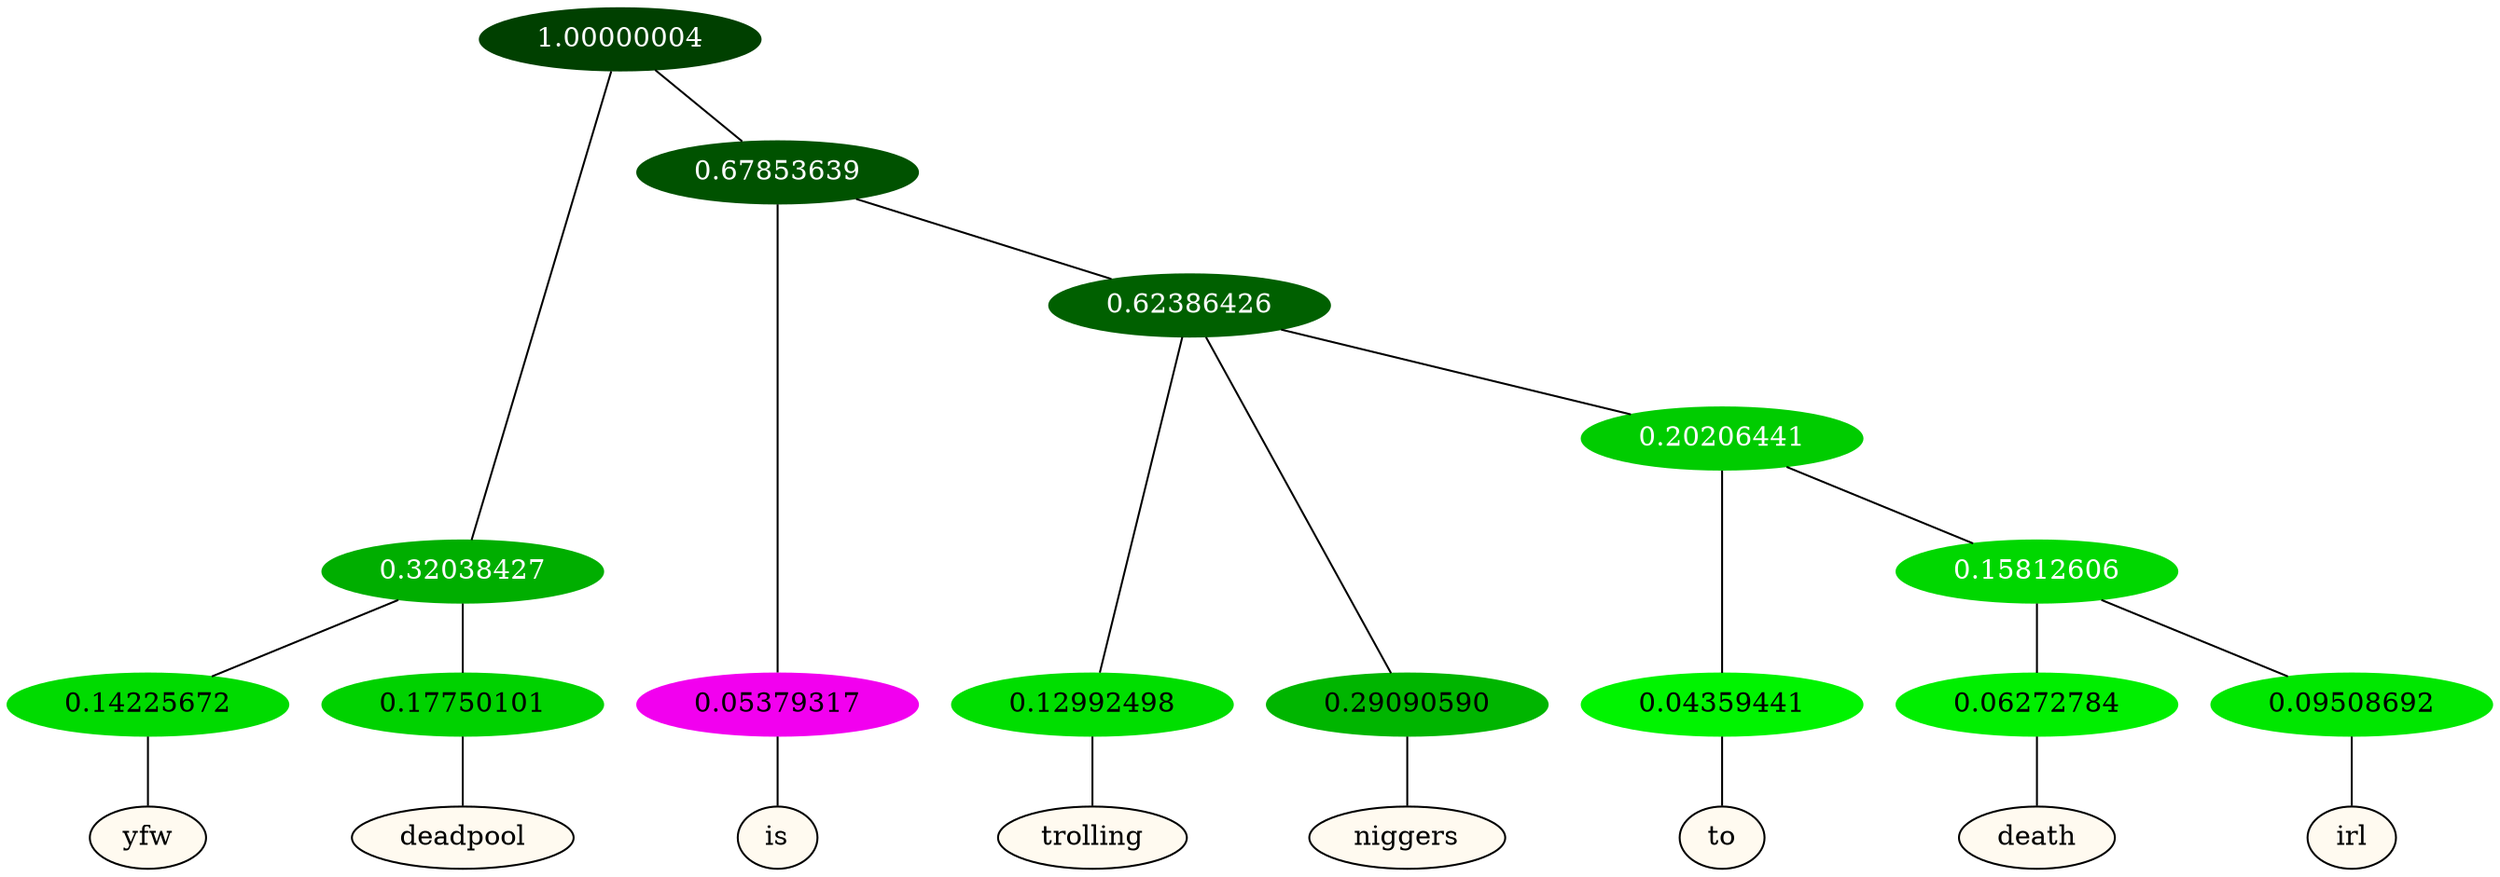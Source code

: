 graph {
	node [format=png height=0.15 nodesep=0.001 ordering=out overlap=prism overlap_scaling=0.01 ranksep=0.001 ratio=0.2 style=filled width=0.15]
	{
		rank=same
		a_w_3 [label=yfw color=black fillcolor=floralwhite style="filled,solid"]
		a_w_4 [label=deadpool color=black fillcolor=floralwhite style="filled,solid"]
		a_w_5 [label=is color=black fillcolor=floralwhite style="filled,solid"]
		a_w_7 [label=trolling color=black fillcolor=floralwhite style="filled,solid"]
		a_w_8 [label=niggers color=black fillcolor=floralwhite style="filled,solid"]
		a_w_10 [label=to color=black fillcolor=floralwhite style="filled,solid"]
		a_w_12 [label=death color=black fillcolor=floralwhite style="filled,solid"]
		a_w_13 [label=irl color=black fillcolor=floralwhite style="filled,solid"]
	}
	a_n_3 -- a_w_3
	a_n_4 -- a_w_4
	a_n_5 -- a_w_5
	a_n_7 -- a_w_7
	a_n_8 -- a_w_8
	a_n_10 -- a_w_10
	a_n_12 -- a_w_12
	a_n_13 -- a_w_13
	{
		rank=same
		a_n_3 [label=0.14225672 color="0.334 1.000 0.858" fontcolor=black]
		a_n_4 [label=0.17750101 color="0.334 1.000 0.822" fontcolor=black]
		a_n_5 [label=0.05379317 color="0.835 1.000 0.946" fontcolor=black]
		a_n_7 [label=0.12992498 color="0.334 1.000 0.870" fontcolor=black]
		a_n_8 [label=0.29090590 color="0.334 1.000 0.709" fontcolor=black]
		a_n_10 [label=0.04359441 color="0.334 1.000 0.956" fontcolor=black]
		a_n_12 [label=0.06272784 color="0.334 1.000 0.937" fontcolor=black]
		a_n_13 [label=0.09508692 color="0.334 1.000 0.905" fontcolor=black]
	}
	a_n_0 [label=1.00000004 color="0.334 1.000 0.250" fontcolor=grey99]
	a_n_1 [label=0.32038427 color="0.334 1.000 0.680" fontcolor=grey99]
	a_n_0 -- a_n_1
	a_n_2 [label=0.67853639 color="0.334 1.000 0.321" fontcolor=grey99]
	a_n_0 -- a_n_2
	a_n_1 -- a_n_3
	a_n_1 -- a_n_4
	a_n_2 -- a_n_5
	a_n_6 [label=0.62386426 color="0.334 1.000 0.376" fontcolor=grey99]
	a_n_2 -- a_n_6
	a_n_6 -- a_n_7
	a_n_6 -- a_n_8
	a_n_9 [label=0.20206441 color="0.334 1.000 0.798" fontcolor=grey99]
	a_n_6 -- a_n_9
	a_n_9 -- a_n_10
	a_n_11 [label=0.15812606 color="0.334 1.000 0.842" fontcolor=grey99]
	a_n_9 -- a_n_11
	a_n_11 -- a_n_12
	a_n_11 -- a_n_13
}
